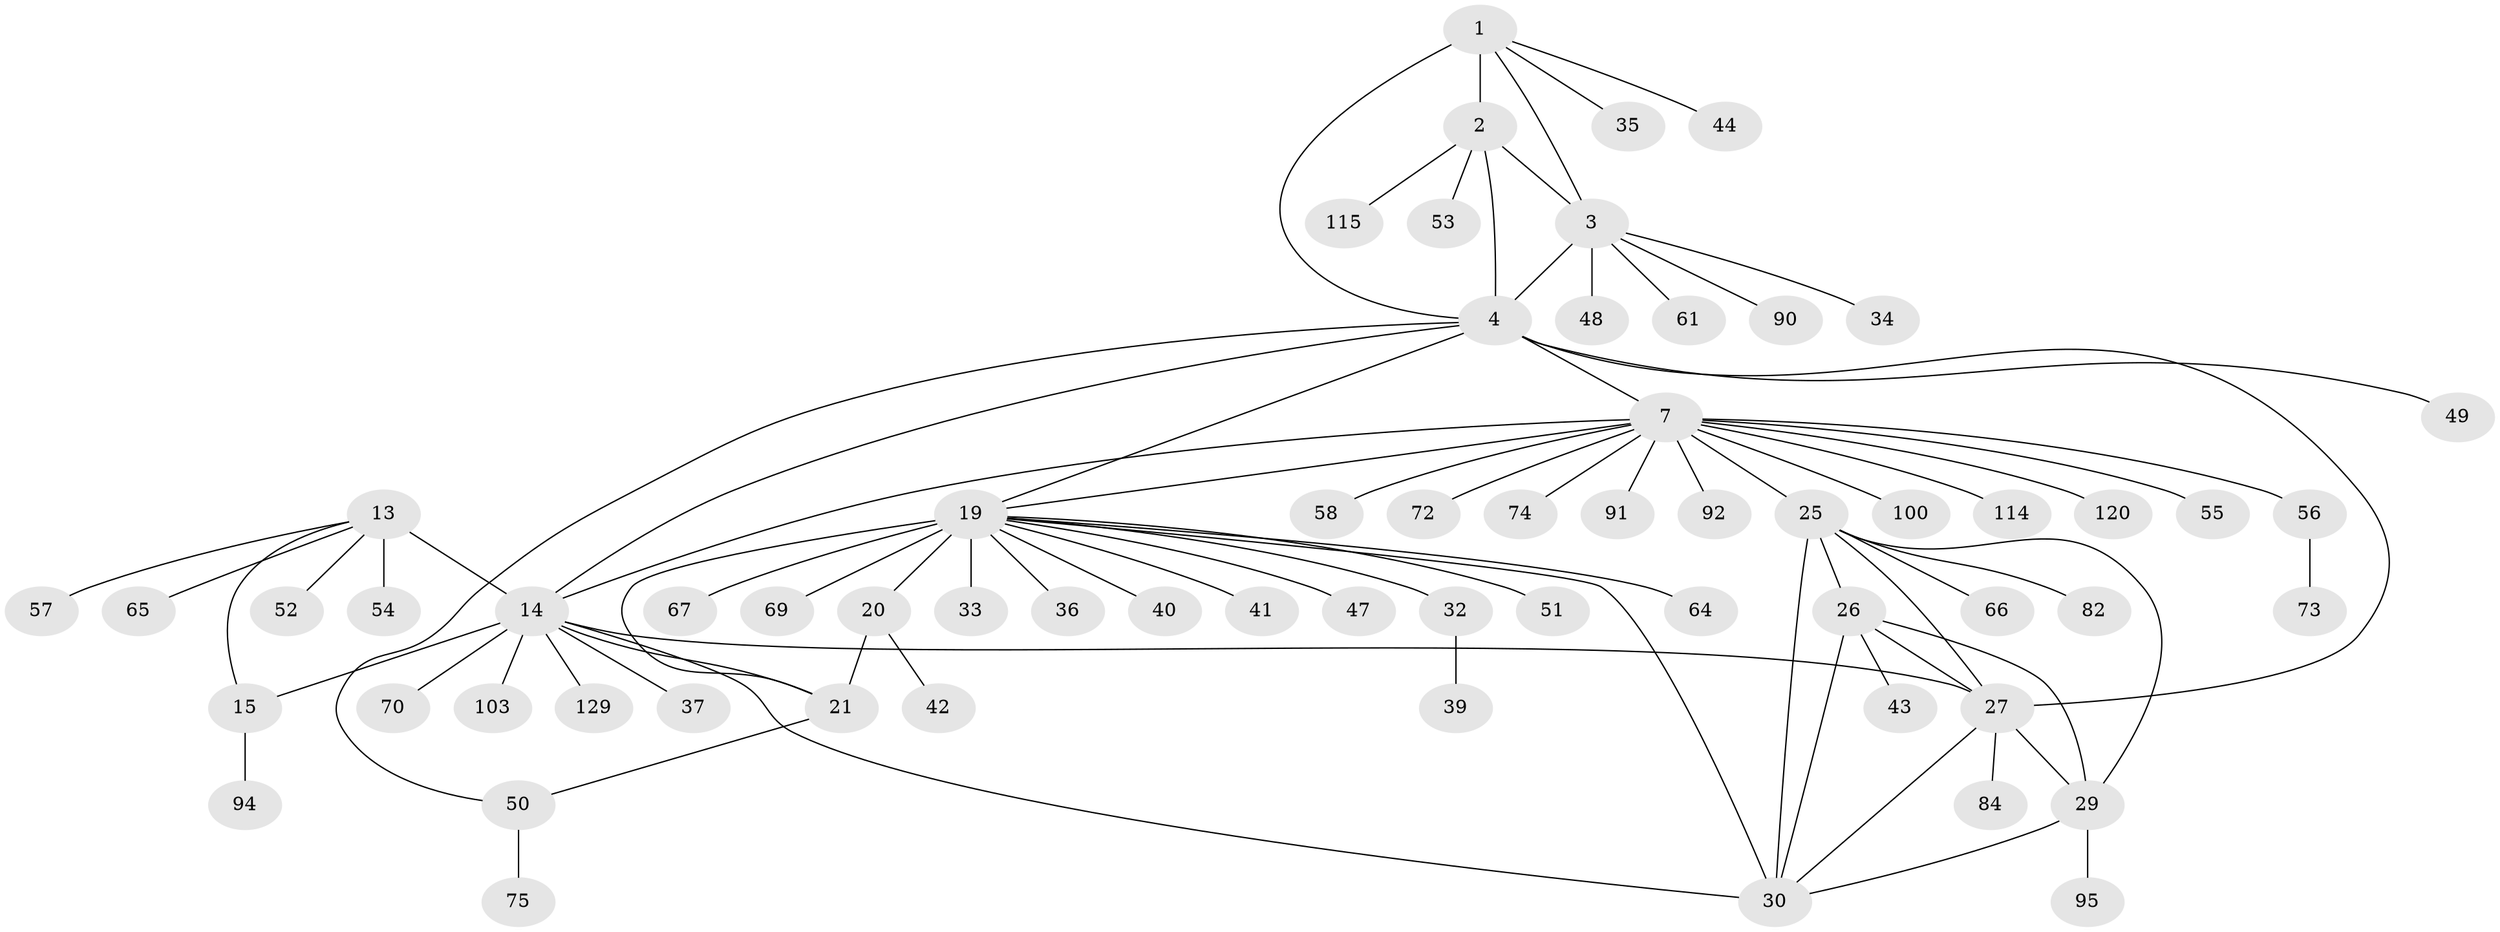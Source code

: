 // original degree distribution, {7: 0.03875968992248062, 8: 0.06201550387596899, 9: 0.031007751937984496, 6: 0.03875968992248062, 10: 0.03875968992248062, 12: 0.015503875968992248, 5: 0.015503875968992248, 1: 0.6046511627906976, 2: 0.12403100775193798, 3: 0.023255813953488372, 4: 0.007751937984496124}
// Generated by graph-tools (version 1.1) at 2025/15/03/09/25 04:15:57]
// undirected, 64 vertices, 82 edges
graph export_dot {
graph [start="1"]
  node [color=gray90,style=filled];
  1;
  2 [super="+80"];
  3;
  4 [super="+5+118+6+77"];
  7 [super="+9+8+11+10"];
  13 [super="+38+16+86+89+105+109"];
  14 [super="+17"];
  15;
  19 [super="+59+22+24"];
  20;
  21;
  25 [super="+28"];
  26 [super="+87+117"];
  27;
  29;
  30 [super="+107+116+102"];
  32;
  33 [super="+99"];
  34;
  35 [super="+122"];
  36;
  37 [super="+62"];
  39 [super="+71"];
  40;
  41;
  42;
  43 [super="+101+46"];
  44;
  47;
  48 [super="+119"];
  49;
  50 [super="+81+60"];
  51;
  52;
  53;
  54;
  55;
  56 [super="+125+112"];
  57;
  58;
  61;
  64 [super="+127"];
  65;
  66;
  67;
  69;
  70;
  72 [super="+79"];
  73;
  74;
  75;
  82;
  84;
  90;
  91;
  92 [super="+126"];
  94;
  95;
  100;
  103;
  114;
  115;
  120;
  129;
  1 -- 2;
  1 -- 3;
  1 -- 4 [weight=3];
  1 -- 35;
  1 -- 44;
  2 -- 3;
  2 -- 4 [weight=3];
  2 -- 53;
  2 -- 115;
  3 -- 4 [weight=3];
  3 -- 34;
  3 -- 48;
  3 -- 61;
  3 -- 90;
  4 -- 14;
  4 -- 49;
  4 -- 50;
  4 -- 27;
  4 -- 7;
  4 -- 19;
  7 -- 72;
  7 -- 74;
  7 -- 91;
  7 -- 100;
  7 -- 114;
  7 -- 55;
  7 -- 120;
  7 -- 25;
  7 -- 56;
  7 -- 58;
  7 -- 14;
  7 -- 92;
  7 -- 19;
  13 -- 14 [weight=6];
  13 -- 15 [weight=2];
  13 -- 54;
  13 -- 57;
  13 -- 65;
  13 -- 52;
  14 -- 15 [weight=3];
  14 -- 103;
  14 -- 129;
  14 -- 37;
  14 -- 70;
  14 -- 21;
  14 -- 27;
  14 -- 30;
  15 -- 94;
  19 -- 20 [weight=4];
  19 -- 21 [weight=4];
  19 -- 40;
  19 -- 32;
  19 -- 64;
  19 -- 36;
  19 -- 69;
  19 -- 41;
  19 -- 47;
  19 -- 51;
  19 -- 30;
  19 -- 33;
  19 -- 67;
  20 -- 21;
  20 -- 42;
  21 -- 50;
  25 -- 26 [weight=2];
  25 -- 27 [weight=2];
  25 -- 29 [weight=2];
  25 -- 30 [weight=2];
  25 -- 66;
  25 -- 82;
  26 -- 27;
  26 -- 29;
  26 -- 30;
  26 -- 43;
  27 -- 29;
  27 -- 30;
  27 -- 84;
  29 -- 30;
  29 -- 95;
  32 -- 39;
  50 -- 75;
  56 -- 73;
}
